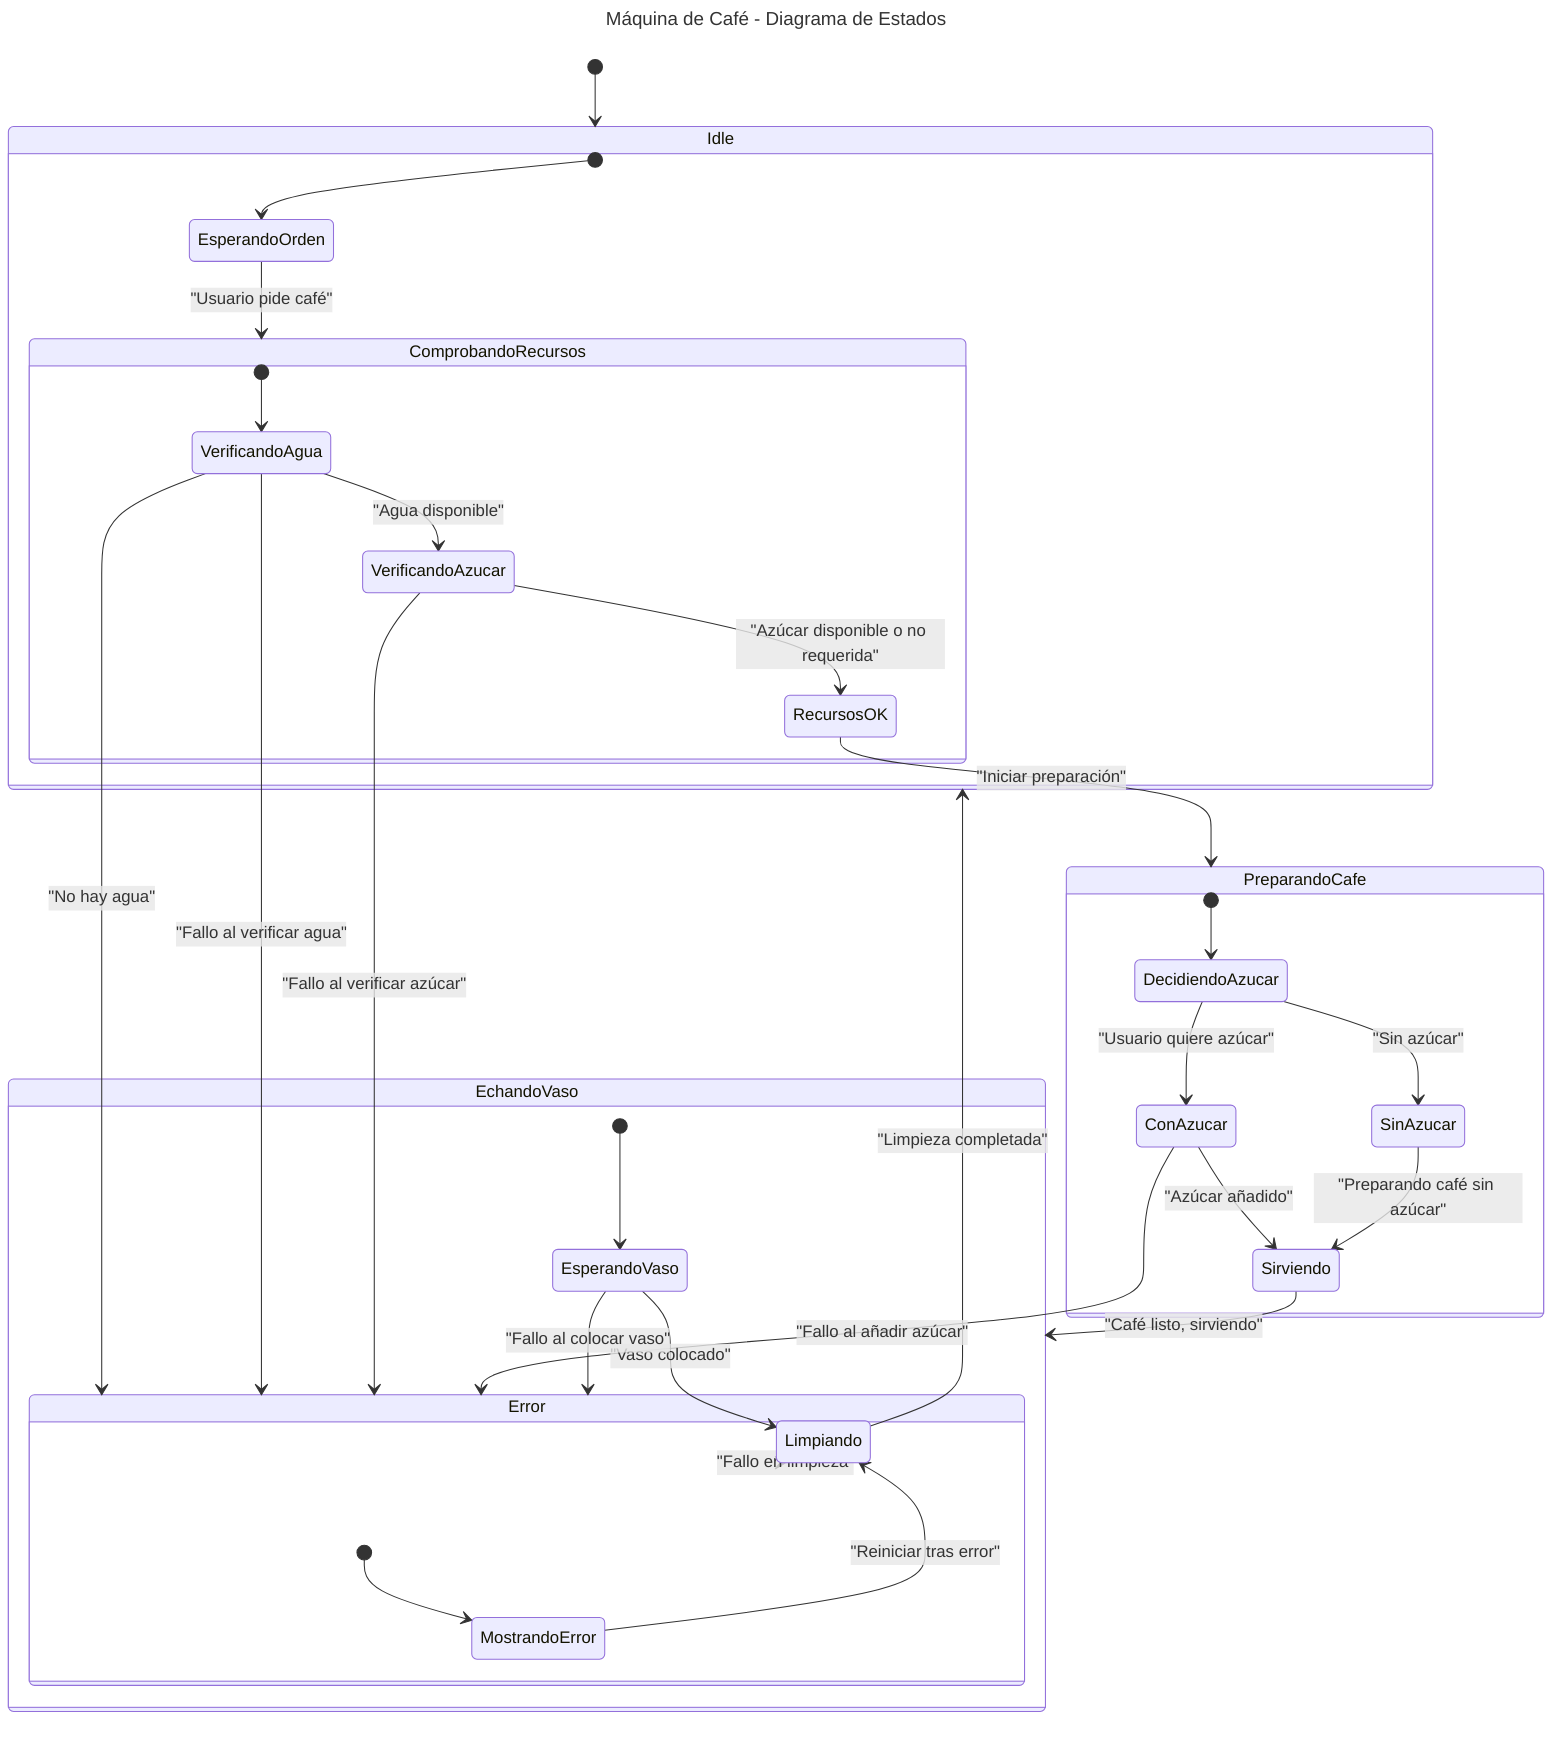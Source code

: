---
title: Máquina de Café - Diagrama de Estados
---
stateDiagram-v2

    [*] --> Idle

    state Idle {
        [*] --> EsperandoOrden
        EsperandoOrden --> ComprobandoRecursos : "Usuario pide café"
    }

    state ComprobandoRecursos {
        [*] --> VerificandoAgua
        VerificandoAgua --> VerificandoAzucar : "Agua disponible"
        VerificandoAgua --> Error : "No hay agua"
        VerificandoAgua --> Error : "Fallo al verificar agua"

        VerificandoAzucar --> RecursosOK : "Azúcar disponible o no requerida"
        VerificandoAzucar --> Error : "Fallo al verificar azúcar"
    }

    RecursosOK --> PreparandoCafe : "Iniciar preparación"

    state PreparandoCafe {
        [*] --> DecidiendoAzucar
        DecidiendoAzucar --> ConAzucar : "Usuario quiere azúcar"
        DecidiendoAzucar --> SinAzucar : "Sin azúcar"

        ConAzucar --> Sirviendo : "Azúcar añadido"
        ConAzucar --> Error : "Fallo al añadir azúcar"

        SinAzucar --> Sirviendo : "Preparando café sin azúcar"
    }

    Sirviendo --> EchandoVaso : "Café listo, sirviendo"

    state EchandoVaso {
        [*] --> EsperandoVaso
        EsperandoVaso --> Limpiando : "Vaso colocado"
        EsperandoVaso --> Error : "Fallo al colocar vaso"
    }

    Limpiando --> Idle : "Limpieza completada"
    Limpiando --> Error : "Fallo en limpieza"

%% Estados de error
    state Error {
        [*] --> MostrandoError
        MostrandoError --> Limpiando : "Reiniciar tras error"
    }